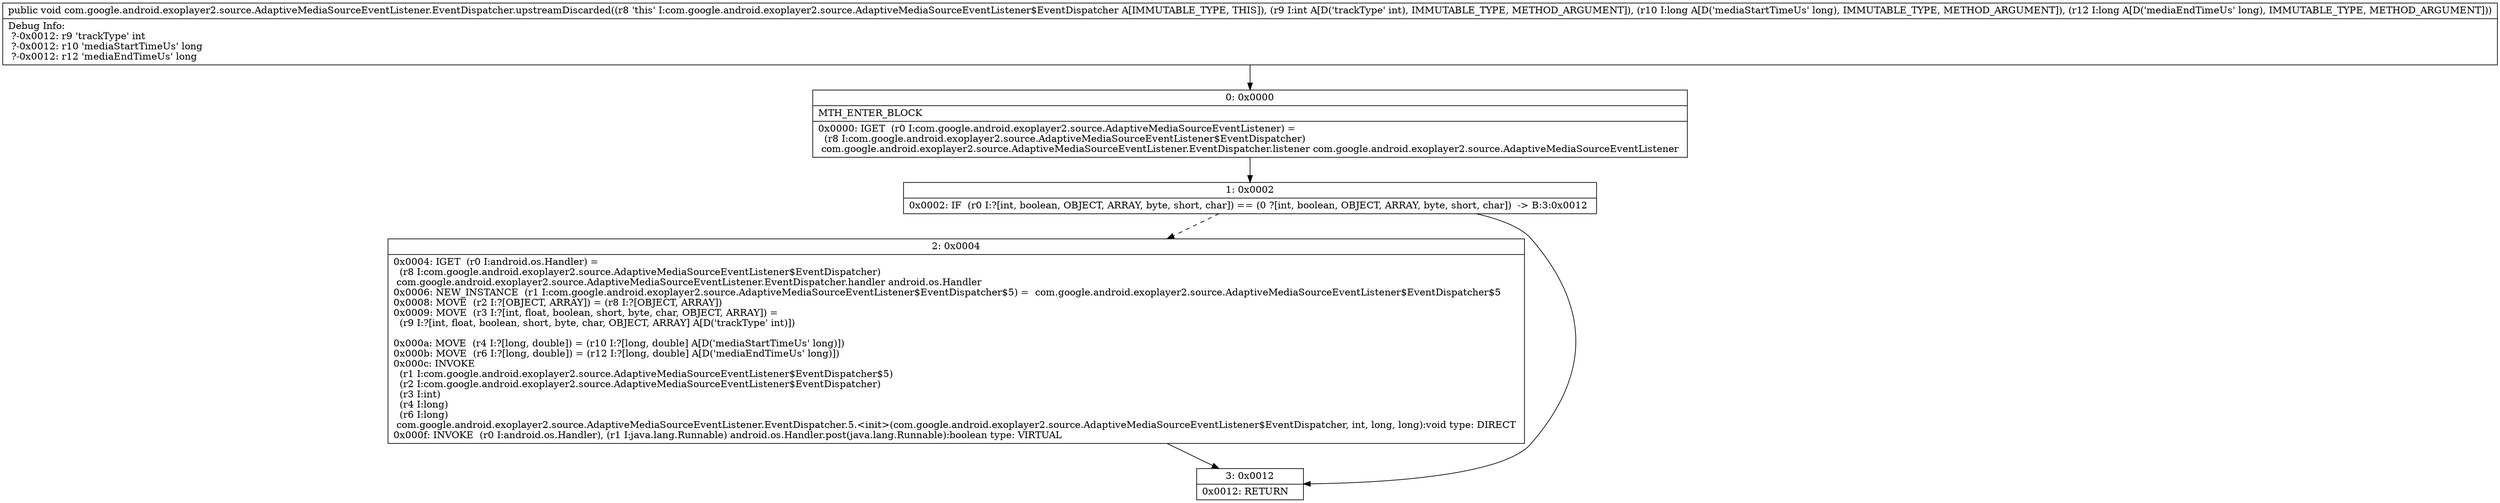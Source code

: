 digraph "CFG forcom.google.android.exoplayer2.source.AdaptiveMediaSourceEventListener.EventDispatcher.upstreamDiscarded(IJJ)V" {
Node_0 [shape=record,label="{0\:\ 0x0000|MTH_ENTER_BLOCK\l|0x0000: IGET  (r0 I:com.google.android.exoplayer2.source.AdaptiveMediaSourceEventListener) = \l  (r8 I:com.google.android.exoplayer2.source.AdaptiveMediaSourceEventListener$EventDispatcher)\l com.google.android.exoplayer2.source.AdaptiveMediaSourceEventListener.EventDispatcher.listener com.google.android.exoplayer2.source.AdaptiveMediaSourceEventListener \l}"];
Node_1 [shape=record,label="{1\:\ 0x0002|0x0002: IF  (r0 I:?[int, boolean, OBJECT, ARRAY, byte, short, char]) == (0 ?[int, boolean, OBJECT, ARRAY, byte, short, char])  \-\> B:3:0x0012 \l}"];
Node_2 [shape=record,label="{2\:\ 0x0004|0x0004: IGET  (r0 I:android.os.Handler) = \l  (r8 I:com.google.android.exoplayer2.source.AdaptiveMediaSourceEventListener$EventDispatcher)\l com.google.android.exoplayer2.source.AdaptiveMediaSourceEventListener.EventDispatcher.handler android.os.Handler \l0x0006: NEW_INSTANCE  (r1 I:com.google.android.exoplayer2.source.AdaptiveMediaSourceEventListener$EventDispatcher$5) =  com.google.android.exoplayer2.source.AdaptiveMediaSourceEventListener$EventDispatcher$5 \l0x0008: MOVE  (r2 I:?[OBJECT, ARRAY]) = (r8 I:?[OBJECT, ARRAY]) \l0x0009: MOVE  (r3 I:?[int, float, boolean, short, byte, char, OBJECT, ARRAY]) = \l  (r9 I:?[int, float, boolean, short, byte, char, OBJECT, ARRAY] A[D('trackType' int)])\l \l0x000a: MOVE  (r4 I:?[long, double]) = (r10 I:?[long, double] A[D('mediaStartTimeUs' long)]) \l0x000b: MOVE  (r6 I:?[long, double]) = (r12 I:?[long, double] A[D('mediaEndTimeUs' long)]) \l0x000c: INVOKE  \l  (r1 I:com.google.android.exoplayer2.source.AdaptiveMediaSourceEventListener$EventDispatcher$5)\l  (r2 I:com.google.android.exoplayer2.source.AdaptiveMediaSourceEventListener$EventDispatcher)\l  (r3 I:int)\l  (r4 I:long)\l  (r6 I:long)\l com.google.android.exoplayer2.source.AdaptiveMediaSourceEventListener.EventDispatcher.5.\<init\>(com.google.android.exoplayer2.source.AdaptiveMediaSourceEventListener$EventDispatcher, int, long, long):void type: DIRECT \l0x000f: INVOKE  (r0 I:android.os.Handler), (r1 I:java.lang.Runnable) android.os.Handler.post(java.lang.Runnable):boolean type: VIRTUAL \l}"];
Node_3 [shape=record,label="{3\:\ 0x0012|0x0012: RETURN   \l}"];
MethodNode[shape=record,label="{public void com.google.android.exoplayer2.source.AdaptiveMediaSourceEventListener.EventDispatcher.upstreamDiscarded((r8 'this' I:com.google.android.exoplayer2.source.AdaptiveMediaSourceEventListener$EventDispatcher A[IMMUTABLE_TYPE, THIS]), (r9 I:int A[D('trackType' int), IMMUTABLE_TYPE, METHOD_ARGUMENT]), (r10 I:long A[D('mediaStartTimeUs' long), IMMUTABLE_TYPE, METHOD_ARGUMENT]), (r12 I:long A[D('mediaEndTimeUs' long), IMMUTABLE_TYPE, METHOD_ARGUMENT]))  | Debug Info:\l  ?\-0x0012: r9 'trackType' int\l  ?\-0x0012: r10 'mediaStartTimeUs' long\l  ?\-0x0012: r12 'mediaEndTimeUs' long\l}"];
MethodNode -> Node_0;
Node_0 -> Node_1;
Node_1 -> Node_2[style=dashed];
Node_1 -> Node_3;
Node_2 -> Node_3;
}

